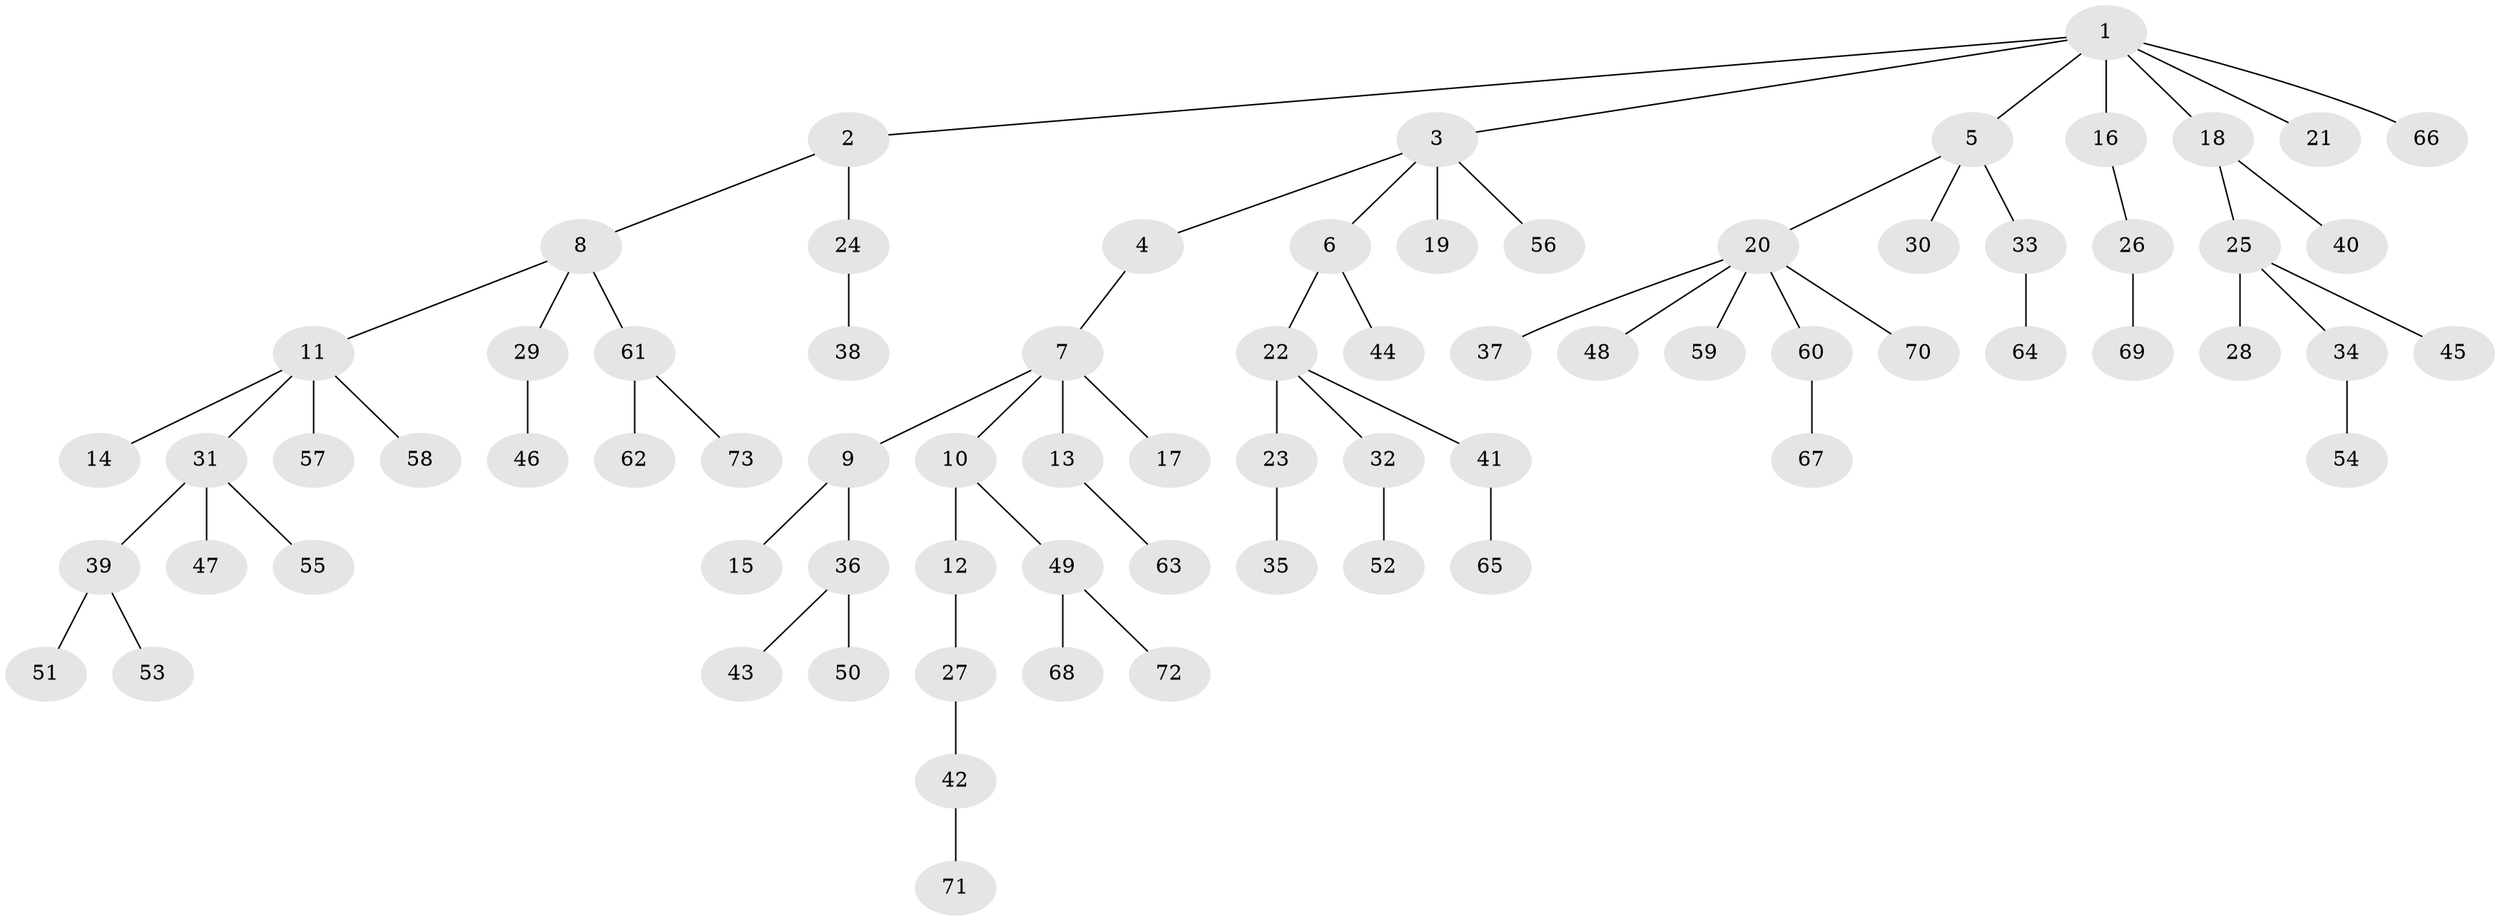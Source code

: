 // Generated by graph-tools (version 1.1) at 2025/36/03/09/25 02:36:55]
// undirected, 73 vertices, 72 edges
graph export_dot {
graph [start="1"]
  node [color=gray90,style=filled];
  1;
  2;
  3;
  4;
  5;
  6;
  7;
  8;
  9;
  10;
  11;
  12;
  13;
  14;
  15;
  16;
  17;
  18;
  19;
  20;
  21;
  22;
  23;
  24;
  25;
  26;
  27;
  28;
  29;
  30;
  31;
  32;
  33;
  34;
  35;
  36;
  37;
  38;
  39;
  40;
  41;
  42;
  43;
  44;
  45;
  46;
  47;
  48;
  49;
  50;
  51;
  52;
  53;
  54;
  55;
  56;
  57;
  58;
  59;
  60;
  61;
  62;
  63;
  64;
  65;
  66;
  67;
  68;
  69;
  70;
  71;
  72;
  73;
  1 -- 2;
  1 -- 3;
  1 -- 5;
  1 -- 16;
  1 -- 18;
  1 -- 21;
  1 -- 66;
  2 -- 8;
  2 -- 24;
  3 -- 4;
  3 -- 6;
  3 -- 19;
  3 -- 56;
  4 -- 7;
  5 -- 20;
  5 -- 30;
  5 -- 33;
  6 -- 22;
  6 -- 44;
  7 -- 9;
  7 -- 10;
  7 -- 13;
  7 -- 17;
  8 -- 11;
  8 -- 29;
  8 -- 61;
  9 -- 15;
  9 -- 36;
  10 -- 12;
  10 -- 49;
  11 -- 14;
  11 -- 31;
  11 -- 57;
  11 -- 58;
  12 -- 27;
  13 -- 63;
  16 -- 26;
  18 -- 25;
  18 -- 40;
  20 -- 37;
  20 -- 48;
  20 -- 59;
  20 -- 60;
  20 -- 70;
  22 -- 23;
  22 -- 32;
  22 -- 41;
  23 -- 35;
  24 -- 38;
  25 -- 28;
  25 -- 34;
  25 -- 45;
  26 -- 69;
  27 -- 42;
  29 -- 46;
  31 -- 39;
  31 -- 47;
  31 -- 55;
  32 -- 52;
  33 -- 64;
  34 -- 54;
  36 -- 43;
  36 -- 50;
  39 -- 51;
  39 -- 53;
  41 -- 65;
  42 -- 71;
  49 -- 68;
  49 -- 72;
  60 -- 67;
  61 -- 62;
  61 -- 73;
}

